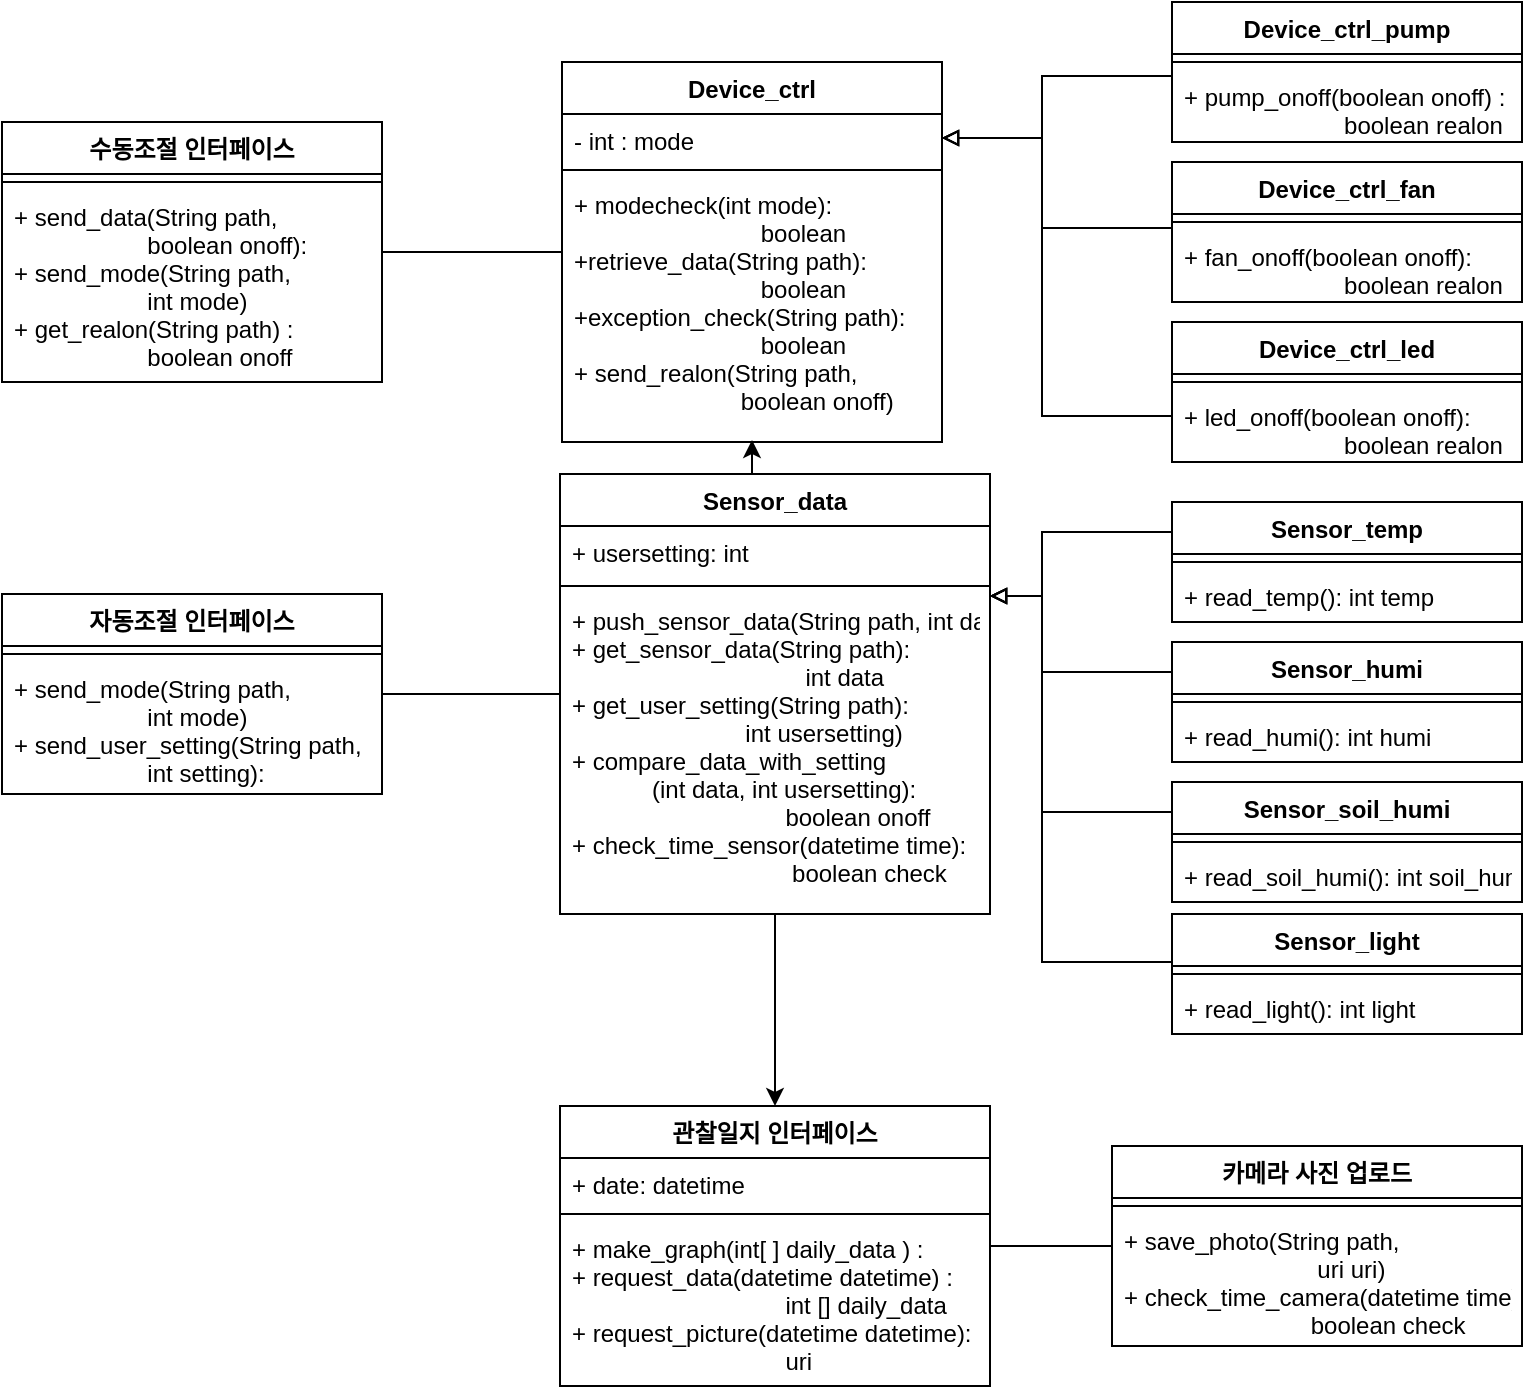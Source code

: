 <mxfile version="20.5.3" type="github">
  <diagram id="1XaObp9uDBfdOyjk7Z0H" name="페이지-1">
    <mxGraphModel dx="1950" dy="601" grid="1" gridSize="10" guides="1" tooltips="1" connect="1" arrows="1" fold="1" page="1" pageScale="1" pageWidth="827" pageHeight="1169" math="0" shadow="0">
      <root>
        <mxCell id="0" />
        <mxCell id="1" parent="0" />
        <mxCell id="I86NcKJimPg6Q7xcF8Yh-32" style="edgeStyle=orthogonalEdgeStyle;rounded=0;orthogonalLoop=1;jettySize=auto;html=1;exitX=0.5;exitY=0;exitDx=0;exitDy=0;entryX=0.5;entryY=1;entryDx=0;entryDy=0;endArrow=classic;endFill=1;" parent="1" edge="1">
          <mxGeometry relative="1" as="geometry">
            <mxPoint x="-425" y="313" as="sourcePoint" />
            <mxPoint x="-425" y="279" as="targetPoint" />
          </mxGeometry>
        </mxCell>
        <mxCell id="k-zhsy2dJpIwOM4Q3zPo-12" value="관찰일지 인터페이스" style="swimlane;fontStyle=1;align=center;verticalAlign=top;childLayout=stackLayout;horizontal=1;startSize=26;horizontalStack=0;resizeParent=1;resizeParentMax=0;resizeLast=0;collapsible=1;marginBottom=0;" parent="1" vertex="1">
          <mxGeometry x="-521" y="612" width="215" height="140" as="geometry" />
        </mxCell>
        <mxCell id="k-zhsy2dJpIwOM4Q3zPo-13" value="+ date: datetime&#xa;" style="text;strokeColor=none;fillColor=none;align=left;verticalAlign=top;spacingLeft=4;spacingRight=4;overflow=hidden;rotatable=0;points=[[0,0.5],[1,0.5]];portConstraint=eastwest;" parent="k-zhsy2dJpIwOM4Q3zPo-12" vertex="1">
          <mxGeometry y="26" width="215" height="24" as="geometry" />
        </mxCell>
        <mxCell id="k-zhsy2dJpIwOM4Q3zPo-14" value="" style="line;strokeWidth=1;fillColor=none;align=left;verticalAlign=middle;spacingTop=-1;spacingLeft=3;spacingRight=3;rotatable=0;labelPosition=right;points=[];portConstraint=eastwest;strokeColor=inherit;" parent="k-zhsy2dJpIwOM4Q3zPo-12" vertex="1">
          <mxGeometry y="50" width="215" height="8" as="geometry" />
        </mxCell>
        <mxCell id="k-zhsy2dJpIwOM4Q3zPo-15" value="+ make_graph(int[ ] daily_data ) :&#xa;+ request_data(datetime datetime) : &#xa;                                int [] daily_data&#xa;+ request_picture(datetime datetime):&#xa;                                uri" style="text;strokeColor=none;fillColor=none;align=left;verticalAlign=top;spacingLeft=4;spacingRight=4;overflow=hidden;rotatable=0;points=[[0,0.5],[1,0.5]];portConstraint=eastwest;" parent="k-zhsy2dJpIwOM4Q3zPo-12" vertex="1">
          <mxGeometry y="58" width="215" height="82" as="geometry" />
        </mxCell>
        <mxCell id="I86NcKJimPg6Q7xcF8Yh-4" value="Device_ctrl_pump" style="swimlane;fontStyle=1;align=center;verticalAlign=top;childLayout=stackLayout;horizontal=1;startSize=26;horizontalStack=0;resizeParent=1;resizeParentMax=0;resizeLast=0;collapsible=1;marginBottom=0;strokeColor=default;" parent="1" vertex="1">
          <mxGeometry x="-215" y="60" width="175" height="70" as="geometry" />
        </mxCell>
        <mxCell id="I86NcKJimPg6Q7xcF8Yh-6" value="" style="line;strokeWidth=1;fillColor=none;align=left;verticalAlign=middle;spacingTop=-1;spacingLeft=3;spacingRight=3;rotatable=0;labelPosition=right;points=[];portConstraint=eastwest;strokeColor=inherit;" parent="I86NcKJimPg6Q7xcF8Yh-4" vertex="1">
          <mxGeometry y="26" width="175" height="8" as="geometry" />
        </mxCell>
        <mxCell id="I86NcKJimPg6Q7xcF8Yh-7" value="+ pump_onoff(boolean onoff) :&#xa;                        boolean realon " style="text;strokeColor=none;fillColor=none;align=left;verticalAlign=top;spacingLeft=4;spacingRight=4;overflow=hidden;rotatable=0;points=[[0,0.5],[1,0.5]];portConstraint=eastwest;" parent="I86NcKJimPg6Q7xcF8Yh-4" vertex="1">
          <mxGeometry y="34" width="175" height="36" as="geometry" />
        </mxCell>
        <mxCell id="I86NcKJimPg6Q7xcF8Yh-29" style="edgeStyle=orthogonalEdgeStyle;rounded=0;orthogonalLoop=1;jettySize=auto;html=1;exitX=0;exitY=0.5;exitDx=0;exitDy=0;endArrow=block;endFill=0;entryX=1;entryY=0.5;entryDx=0;entryDy=0;" parent="1" source="I86NcKJimPg6Q7xcF8Yh-8" edge="1" target="COGvVzHrgGLiA8UMYfeR-14">
          <mxGeometry relative="1" as="geometry">
            <mxPoint x="-345" y="142" as="targetPoint" />
            <Array as="points">
              <mxPoint x="-215" y="173" />
              <mxPoint x="-280" y="173" />
              <mxPoint x="-280" y="128" />
            </Array>
          </mxGeometry>
        </mxCell>
        <mxCell id="I86NcKJimPg6Q7xcF8Yh-8" value="Device_ctrl_fan" style="swimlane;fontStyle=1;align=center;verticalAlign=top;childLayout=stackLayout;horizontal=1;startSize=26;horizontalStack=0;resizeParent=1;resizeParentMax=0;resizeLast=0;collapsible=1;marginBottom=0;strokeColor=default;" parent="1" vertex="1">
          <mxGeometry x="-215" y="140" width="175" height="70" as="geometry" />
        </mxCell>
        <mxCell id="I86NcKJimPg6Q7xcF8Yh-10" value="" style="line;strokeWidth=1;fillColor=none;align=left;verticalAlign=middle;spacingTop=-1;spacingLeft=3;spacingRight=3;rotatable=0;labelPosition=right;points=[];portConstraint=eastwest;strokeColor=inherit;" parent="I86NcKJimPg6Q7xcF8Yh-8" vertex="1">
          <mxGeometry y="26" width="175" height="8" as="geometry" />
        </mxCell>
        <mxCell id="I86NcKJimPg6Q7xcF8Yh-11" value="+ fan_onoff(boolean onoff):&#xa;                        boolean realon" style="text;strokeColor=none;fillColor=none;align=left;verticalAlign=top;spacingLeft=4;spacingRight=4;overflow=hidden;rotatable=0;points=[[0,0.5],[1,0.5]];portConstraint=eastwest;" parent="I86NcKJimPg6Q7xcF8Yh-8" vertex="1">
          <mxGeometry y="34" width="175" height="36" as="geometry" />
        </mxCell>
        <mxCell id="I86NcKJimPg6Q7xcF8Yh-12" value="Device_ctrl_led" style="swimlane;fontStyle=1;align=center;verticalAlign=top;childLayout=stackLayout;horizontal=1;startSize=26;horizontalStack=0;resizeParent=1;resizeParentMax=0;resizeLast=0;collapsible=1;marginBottom=0;strokeColor=default;" parent="1" vertex="1">
          <mxGeometry x="-215" y="220" width="175" height="70" as="geometry" />
        </mxCell>
        <mxCell id="I86NcKJimPg6Q7xcF8Yh-14" value="" style="line;strokeWidth=1;fillColor=none;align=left;verticalAlign=middle;spacingTop=-1;spacingLeft=3;spacingRight=3;rotatable=0;labelPosition=right;points=[];portConstraint=eastwest;strokeColor=inherit;" parent="I86NcKJimPg6Q7xcF8Yh-12" vertex="1">
          <mxGeometry y="26" width="175" height="8" as="geometry" />
        </mxCell>
        <mxCell id="I86NcKJimPg6Q7xcF8Yh-15" value="+ led_onoff(boolean onoff):&#xa;                        boolean realon" style="text;strokeColor=none;fillColor=none;align=left;verticalAlign=top;spacingLeft=4;spacingRight=4;overflow=hidden;rotatable=0;points=[[0,0.5],[1,0.5]];portConstraint=eastwest;" parent="I86NcKJimPg6Q7xcF8Yh-12" vertex="1">
          <mxGeometry y="34" width="175" height="36" as="geometry" />
        </mxCell>
        <mxCell id="I86NcKJimPg6Q7xcF8Yh-28" style="edgeStyle=orthogonalEdgeStyle;rounded=0;orthogonalLoop=1;jettySize=auto;html=1;exitX=0;exitY=0.5;exitDx=0;exitDy=0;endArrow=block;endFill=0;entryX=1;entryY=0.5;entryDx=0;entryDy=0;" parent="1" source="I86NcKJimPg6Q7xcF8Yh-15" edge="1" target="COGvVzHrgGLiA8UMYfeR-14">
          <mxGeometry relative="1" as="geometry">
            <mxPoint x="-310" y="120" as="targetPoint" />
            <Array as="points">
              <mxPoint x="-215" y="267" />
              <mxPoint x="-280" y="267" />
              <mxPoint x="-280" y="128" />
            </Array>
          </mxGeometry>
        </mxCell>
        <mxCell id="I86NcKJimPg6Q7xcF8Yh-30" style="edgeStyle=orthogonalEdgeStyle;rounded=0;orthogonalLoop=1;jettySize=auto;html=1;exitX=0;exitY=0.5;exitDx=0;exitDy=0;endArrow=block;endFill=0;entryX=1;entryY=0.5;entryDx=0;entryDy=0;" parent="1" source="I86NcKJimPg6Q7xcF8Yh-7" edge="1" target="COGvVzHrgGLiA8UMYfeR-14">
          <mxGeometry relative="1" as="geometry">
            <mxPoint x="-310" y="150" as="targetPoint" />
            <Array as="points">
              <mxPoint x="-215" y="97" />
              <mxPoint x="-280" y="97" />
              <mxPoint x="-280" y="128" />
            </Array>
          </mxGeometry>
        </mxCell>
        <mxCell id="4LXqGNSN8FMaUc9a0r_w-8" style="edgeStyle=orthogonalEdgeStyle;rounded=0;orthogonalLoop=1;jettySize=auto;html=1;exitX=0;exitY=0.25;exitDx=0;exitDy=0;endArrow=block;endFill=0;" parent="1" target="COGvVzHrgGLiA8UMYfeR-40" edge="1" source="COGvVzHrgGLiA8UMYfeR-31">
          <mxGeometry relative="1" as="geometry">
            <mxPoint x="-215" y="408.0" as="sourcePoint" />
            <mxPoint x="-345" y="423.0" as="targetPoint" />
            <Array as="points">
              <mxPoint x="-280" y="395" />
              <mxPoint x="-280" y="357" />
            </Array>
          </mxGeometry>
        </mxCell>
        <mxCell id="4LXqGNSN8FMaUc9a0r_w-11" style="edgeStyle=orthogonalEdgeStyle;rounded=0;orthogonalLoop=1;jettySize=auto;html=1;exitX=0;exitY=0.25;exitDx=0;exitDy=0;endArrow=block;endFill=0;" parent="1" target="COGvVzHrgGLiA8UMYfeR-40" edge="1" source="COGvVzHrgGLiA8UMYfeR-34">
          <mxGeometry relative="1" as="geometry">
            <mxPoint x="-215" y="488.0" as="sourcePoint" />
            <mxPoint x="-345" y="423.0" as="targetPoint" />
            <Array as="points">
              <mxPoint x="-280" y="465" />
              <mxPoint x="-280" y="357" />
            </Array>
          </mxGeometry>
        </mxCell>
        <mxCell id="COGvVzHrgGLiA8UMYfeR-3" value="수동조절 인터페이스" style="swimlane;fontStyle=1;align=center;verticalAlign=top;childLayout=stackLayout;horizontal=1;startSize=26;horizontalStack=0;resizeParent=1;resizeParentMax=0;resizeLast=0;collapsible=1;marginBottom=0;" parent="1" vertex="1">
          <mxGeometry x="-800" y="120" width="190" height="130" as="geometry" />
        </mxCell>
        <mxCell id="COGvVzHrgGLiA8UMYfeR-5" value="" style="line;strokeWidth=1;fillColor=none;align=left;verticalAlign=middle;spacingTop=-1;spacingLeft=3;spacingRight=3;rotatable=0;labelPosition=right;points=[];portConstraint=eastwest;strokeColor=inherit;" parent="COGvVzHrgGLiA8UMYfeR-3" vertex="1">
          <mxGeometry y="26" width="190" height="8" as="geometry" />
        </mxCell>
        <mxCell id="COGvVzHrgGLiA8UMYfeR-6" value="+ send_data(String path, &#xa;                    boolean onoff):&#xa;+ send_mode(String path,&#xa;                    int mode)&#xa;+ get_realon(String path) :&#xa;                    boolean onoff" style="text;strokeColor=none;fillColor=none;align=left;verticalAlign=top;spacingLeft=4;spacingRight=4;overflow=hidden;rotatable=0;points=[[0,0.5],[1,0.5]];portConstraint=eastwest;" parent="COGvVzHrgGLiA8UMYfeR-3" vertex="1">
          <mxGeometry y="34" width="190" height="96" as="geometry" />
        </mxCell>
        <mxCell id="-yyil3zAyo45Y43qSCRm-5" style="edgeStyle=orthogonalEdgeStyle;rounded=0;orthogonalLoop=1;jettySize=auto;html=1;fontFamily=Helvetica;fontSize=12;fontColor=default;endArrow=none;endFill=0;" edge="1" parent="1" source="COGvVzHrgGLiA8UMYfeR-13" target="COGvVzHrgGLiA8UMYfeR-3">
          <mxGeometry relative="1" as="geometry" />
        </mxCell>
        <mxCell id="COGvVzHrgGLiA8UMYfeR-13" value="Device_ctrl" style="swimlane;fontStyle=1;align=center;verticalAlign=top;childLayout=stackLayout;horizontal=1;startSize=26;horizontalStack=0;resizeParent=1;resizeParentMax=0;resizeLast=0;collapsible=1;marginBottom=0;" parent="1" vertex="1">
          <mxGeometry x="-520" y="90" width="190" height="190" as="geometry" />
        </mxCell>
        <mxCell id="COGvVzHrgGLiA8UMYfeR-14" value="- int : mode&#xa;" style="text;strokeColor=none;fillColor=none;align=left;verticalAlign=top;spacingLeft=4;spacingRight=4;overflow=hidden;rotatable=0;points=[[0,0.5],[1,0.5]];portConstraint=eastwest;" parent="COGvVzHrgGLiA8UMYfeR-13" vertex="1">
          <mxGeometry y="26" width="190" height="24" as="geometry" />
        </mxCell>
        <mxCell id="COGvVzHrgGLiA8UMYfeR-15" value="" style="line;strokeWidth=1;fillColor=none;align=left;verticalAlign=middle;spacingTop=-1;spacingLeft=3;spacingRight=3;rotatable=0;labelPosition=right;points=[];portConstraint=eastwest;strokeColor=inherit;" parent="COGvVzHrgGLiA8UMYfeR-13" vertex="1">
          <mxGeometry y="50" width="190" height="8" as="geometry" />
        </mxCell>
        <mxCell id="COGvVzHrgGLiA8UMYfeR-16" value="+ modecheck(int mode): &#xa;                            boolean&#xa;+retrieve_data(String path):&#xa;                            boolean&#xa;+exception_check(String path):&#xa;                            boolean&#xa;+ send_realon(String path,&#xa;                         boolean onoff)" style="text;strokeColor=none;fillColor=none;align=left;verticalAlign=top;spacingLeft=4;spacingRight=4;overflow=hidden;rotatable=0;points=[[0,0.5],[1,0.5]];portConstraint=eastwest;" parent="COGvVzHrgGLiA8UMYfeR-13" vertex="1">
          <mxGeometry y="58" width="190" height="132" as="geometry" />
        </mxCell>
        <mxCell id="COGvVzHrgGLiA8UMYfeR-18" value="자동조절 인터페이스" style="swimlane;fontStyle=1;align=center;verticalAlign=top;childLayout=stackLayout;horizontal=1;startSize=26;horizontalStack=0;resizeParent=1;resizeParentMax=0;resizeLast=0;collapsible=1;marginBottom=0;" parent="1" vertex="1">
          <mxGeometry x="-800" y="356" width="190" height="100" as="geometry" />
        </mxCell>
        <mxCell id="COGvVzHrgGLiA8UMYfeR-20" value="" style="line;strokeWidth=1;fillColor=none;align=left;verticalAlign=middle;spacingTop=-1;spacingLeft=3;spacingRight=3;rotatable=0;labelPosition=right;points=[];portConstraint=eastwest;strokeColor=inherit;" parent="COGvVzHrgGLiA8UMYfeR-18" vertex="1">
          <mxGeometry y="26" width="190" height="8" as="geometry" />
        </mxCell>
        <mxCell id="COGvVzHrgGLiA8UMYfeR-21" value="+ send_mode(String path,&#xa;                    int mode)&#xa;+ send_user_setting(String path,&#xa;                    int setting):" style="text;strokeColor=none;fillColor=none;align=left;verticalAlign=top;spacingLeft=4;spacingRight=4;overflow=hidden;rotatable=0;points=[[0,0.5],[1,0.5]];portConstraint=eastwest;" parent="COGvVzHrgGLiA8UMYfeR-18" vertex="1">
          <mxGeometry y="34" width="190" height="66" as="geometry" />
        </mxCell>
        <mxCell id="COGvVzHrgGLiA8UMYfeR-26" style="edgeStyle=orthogonalEdgeStyle;rounded=0;orthogonalLoop=1;jettySize=auto;html=1;endArrow=block;endFill=0;exitX=0;exitY=0.25;exitDx=0;exitDy=0;" parent="1" target="COGvVzHrgGLiA8UMYfeR-40" edge="1" source="COGvVzHrgGLiA8UMYfeR-37">
          <mxGeometry relative="1" as="geometry">
            <mxPoint x="-215" y="556" as="sourcePoint" />
            <mxPoint x="-345" y="423.0" as="targetPoint" />
            <Array as="points">
              <mxPoint x="-280" y="540" />
              <mxPoint x="-280" y="357" />
            </Array>
          </mxGeometry>
        </mxCell>
        <mxCell id="COGvVzHrgGLiA8UMYfeR-27" value="Sensor_temp" style="swimlane;fontStyle=1;align=center;verticalAlign=top;childLayout=stackLayout;horizontal=1;startSize=26;horizontalStack=0;resizeParent=1;resizeParentMax=0;resizeLast=0;collapsible=1;marginBottom=0;" parent="1" vertex="1">
          <mxGeometry x="-215" y="310" width="175" height="60" as="geometry" />
        </mxCell>
        <mxCell id="COGvVzHrgGLiA8UMYfeR-29" value="" style="line;strokeWidth=1;fillColor=none;align=left;verticalAlign=middle;spacingTop=-1;spacingLeft=3;spacingRight=3;rotatable=0;labelPosition=right;points=[];portConstraint=eastwest;strokeColor=inherit;" parent="COGvVzHrgGLiA8UMYfeR-27" vertex="1">
          <mxGeometry y="26" width="175" height="8" as="geometry" />
        </mxCell>
        <mxCell id="COGvVzHrgGLiA8UMYfeR-30" value="+ read_temp(): int temp" style="text;strokeColor=none;fillColor=none;align=left;verticalAlign=top;spacingLeft=4;spacingRight=4;overflow=hidden;rotatable=0;points=[[0,0.5],[1,0.5]];portConstraint=eastwest;" parent="COGvVzHrgGLiA8UMYfeR-27" vertex="1">
          <mxGeometry y="34" width="175" height="26" as="geometry" />
        </mxCell>
        <mxCell id="COGvVzHrgGLiA8UMYfeR-31" value="Sensor_humi" style="swimlane;fontStyle=1;align=center;verticalAlign=top;childLayout=stackLayout;horizontal=1;startSize=26;horizontalStack=0;resizeParent=1;resizeParentMax=0;resizeLast=0;collapsible=1;marginBottom=0;" parent="1" vertex="1">
          <mxGeometry x="-215" y="380" width="175" height="60" as="geometry" />
        </mxCell>
        <mxCell id="COGvVzHrgGLiA8UMYfeR-32" value="" style="line;strokeWidth=1;fillColor=none;align=left;verticalAlign=middle;spacingTop=-1;spacingLeft=3;spacingRight=3;rotatable=0;labelPosition=right;points=[];portConstraint=eastwest;strokeColor=inherit;" parent="COGvVzHrgGLiA8UMYfeR-31" vertex="1">
          <mxGeometry y="26" width="175" height="8" as="geometry" />
        </mxCell>
        <mxCell id="COGvVzHrgGLiA8UMYfeR-33" value="+ read_humi(): int humi" style="text;strokeColor=none;fillColor=none;align=left;verticalAlign=top;spacingLeft=4;spacingRight=4;overflow=hidden;rotatable=0;points=[[0,0.5],[1,0.5]];portConstraint=eastwest;" parent="COGvVzHrgGLiA8UMYfeR-31" vertex="1">
          <mxGeometry y="34" width="175" height="26" as="geometry" />
        </mxCell>
        <mxCell id="COGvVzHrgGLiA8UMYfeR-34" value="Sensor_soil_humi" style="swimlane;fontStyle=1;align=center;verticalAlign=top;childLayout=stackLayout;horizontal=1;startSize=26;horizontalStack=0;resizeParent=1;resizeParentMax=0;resizeLast=0;collapsible=1;marginBottom=0;" parent="1" vertex="1">
          <mxGeometry x="-215" y="450" width="175" height="60" as="geometry" />
        </mxCell>
        <mxCell id="COGvVzHrgGLiA8UMYfeR-35" value="" style="line;strokeWidth=1;fillColor=none;align=left;verticalAlign=middle;spacingTop=-1;spacingLeft=3;spacingRight=3;rotatable=0;labelPosition=right;points=[];portConstraint=eastwest;strokeColor=inherit;" parent="COGvVzHrgGLiA8UMYfeR-34" vertex="1">
          <mxGeometry y="26" width="175" height="8" as="geometry" />
        </mxCell>
        <mxCell id="COGvVzHrgGLiA8UMYfeR-36" value="+ read_soil_humi(): int soil_humi" style="text;strokeColor=none;fillColor=none;align=left;verticalAlign=top;spacingLeft=4;spacingRight=4;overflow=hidden;rotatable=0;points=[[0,0.5],[1,0.5]];portConstraint=eastwest;" parent="COGvVzHrgGLiA8UMYfeR-34" vertex="1">
          <mxGeometry y="34" width="175" height="26" as="geometry" />
        </mxCell>
        <mxCell id="COGvVzHrgGLiA8UMYfeR-37" value="Sensor_light" style="swimlane;fontStyle=1;align=center;verticalAlign=top;childLayout=stackLayout;horizontal=1;startSize=26;horizontalStack=0;resizeParent=1;resizeParentMax=0;resizeLast=0;collapsible=1;marginBottom=0;" parent="1" vertex="1">
          <mxGeometry x="-215" y="516" width="175" height="60" as="geometry" />
        </mxCell>
        <mxCell id="COGvVzHrgGLiA8UMYfeR-38" value="" style="line;strokeWidth=1;fillColor=none;align=left;verticalAlign=middle;spacingTop=-1;spacingLeft=3;spacingRight=3;rotatable=0;labelPosition=right;points=[];portConstraint=eastwest;strokeColor=inherit;" parent="COGvVzHrgGLiA8UMYfeR-37" vertex="1">
          <mxGeometry y="26" width="175" height="8" as="geometry" />
        </mxCell>
        <mxCell id="COGvVzHrgGLiA8UMYfeR-39" value="+ read_light(): int light" style="text;strokeColor=none;fillColor=none;align=left;verticalAlign=top;spacingLeft=4;spacingRight=4;overflow=hidden;rotatable=0;points=[[0,0.5],[1,0.5]];portConstraint=eastwest;" parent="COGvVzHrgGLiA8UMYfeR-37" vertex="1">
          <mxGeometry y="34" width="175" height="26" as="geometry" />
        </mxCell>
        <mxCell id="-yyil3zAyo45Y43qSCRm-4" style="edgeStyle=orthogonalEdgeStyle;rounded=0;orthogonalLoop=1;jettySize=auto;html=1;entryX=0.5;entryY=0;entryDx=0;entryDy=0;fontFamily=Helvetica;fontSize=12;fontColor=default;" edge="1" parent="1" source="COGvVzHrgGLiA8UMYfeR-40" target="k-zhsy2dJpIwOM4Q3zPo-12">
          <mxGeometry relative="1" as="geometry" />
        </mxCell>
        <mxCell id="COGvVzHrgGLiA8UMYfeR-40" value="Sensor_data" style="swimlane;fontStyle=1;align=center;verticalAlign=top;childLayout=stackLayout;horizontal=1;startSize=26;horizontalStack=0;resizeParent=1;resizeParentMax=0;resizeLast=0;collapsible=1;marginBottom=0;" parent="1" vertex="1">
          <mxGeometry x="-521" y="296" width="215" height="220" as="geometry" />
        </mxCell>
        <mxCell id="COGvVzHrgGLiA8UMYfeR-41" value="+ usersetting: int" style="text;strokeColor=none;fillColor=none;align=left;verticalAlign=top;spacingLeft=4;spacingRight=4;overflow=hidden;rotatable=0;points=[[0,0.5],[1,0.5]];portConstraint=eastwest;" parent="COGvVzHrgGLiA8UMYfeR-40" vertex="1">
          <mxGeometry y="26" width="215" height="26" as="geometry" />
        </mxCell>
        <mxCell id="COGvVzHrgGLiA8UMYfeR-42" value="" style="line;strokeWidth=1;fillColor=none;align=left;verticalAlign=middle;spacingTop=-1;spacingLeft=3;spacingRight=3;rotatable=0;labelPosition=right;points=[];portConstraint=eastwest;strokeColor=inherit;" parent="COGvVzHrgGLiA8UMYfeR-40" vertex="1">
          <mxGeometry y="52" width="215" height="8" as="geometry" />
        </mxCell>
        <mxCell id="COGvVzHrgGLiA8UMYfeR-43" value="+ push_sensor_data(String path, int data):&#xa;+ get_sensor_data(String path):&#xa;                                   int data&#xa;+ get_user_setting(String path):&#xa;                          int usersetting)&#xa;+ compare_data_with_setting&#xa;            (int data, int usersetting):&#xa;                                boolean onoff&#xa;+ check_time_sensor(datetime time):&#xa;                                 boolean check" style="text;strokeColor=none;fillColor=none;align=left;verticalAlign=top;spacingLeft=4;spacingRight=4;overflow=hidden;rotatable=0;points=[[0,0.5],[1,0.5]];portConstraint=eastwest;" parent="COGvVzHrgGLiA8UMYfeR-40" vertex="1">
          <mxGeometry y="60" width="215" height="160" as="geometry" />
        </mxCell>
        <mxCell id="4LXqGNSN8FMaUc9a0r_w-10" style="edgeStyle=orthogonalEdgeStyle;rounded=0;orthogonalLoop=1;jettySize=auto;html=1;endArrow=block;endFill=0;exitX=0;exitY=0.25;exitDx=0;exitDy=0;" parent="1" source="COGvVzHrgGLiA8UMYfeR-27" target="COGvVzHrgGLiA8UMYfeR-40" edge="1">
          <mxGeometry relative="1" as="geometry">
            <mxPoint x="-220" y="325" as="sourcePoint" />
            <mxPoint x="-345" y="374.0" as="targetPoint" />
            <Array as="points">
              <mxPoint x="-280" y="325" />
              <mxPoint x="-280" y="357" />
            </Array>
          </mxGeometry>
        </mxCell>
        <mxCell id="COGvVzHrgGLiA8UMYfeR-48" style="edgeStyle=orthogonalEdgeStyle;rounded=0;orthogonalLoop=1;jettySize=auto;html=1;endArrow=none;endFill=0;" parent="1" source="COGvVzHrgGLiA8UMYfeR-44" target="k-zhsy2dJpIwOM4Q3zPo-12" edge="1">
          <mxGeometry relative="1" as="geometry" />
        </mxCell>
        <mxCell id="COGvVzHrgGLiA8UMYfeR-44" value="카메라 사진 업로드" style="swimlane;fontStyle=1;align=center;verticalAlign=top;childLayout=stackLayout;horizontal=1;startSize=26;horizontalStack=0;resizeParent=1;resizeParentMax=0;resizeLast=0;collapsible=1;marginBottom=0;" parent="1" vertex="1">
          <mxGeometry x="-245" y="632" width="205" height="100" as="geometry" />
        </mxCell>
        <mxCell id="COGvVzHrgGLiA8UMYfeR-46" value="" style="line;strokeWidth=1;fillColor=none;align=left;verticalAlign=middle;spacingTop=-1;spacingLeft=3;spacingRight=3;rotatable=0;labelPosition=right;points=[];portConstraint=eastwest;strokeColor=inherit;" parent="COGvVzHrgGLiA8UMYfeR-44" vertex="1">
          <mxGeometry y="26" width="205" height="8" as="geometry" />
        </mxCell>
        <mxCell id="COGvVzHrgGLiA8UMYfeR-47" value="+ save_photo(String path,&#xa;                             uri uri)&#xa;+ check_time_camera(datetime time):&#xa;                            boolean check&#xa;" style="text;strokeColor=none;fillColor=none;align=left;verticalAlign=top;spacingLeft=4;spacingRight=4;overflow=hidden;rotatable=0;points=[[0,0.5],[1,0.5]];portConstraint=eastwest;" parent="COGvVzHrgGLiA8UMYfeR-44" vertex="1">
          <mxGeometry y="34" width="205" height="66" as="geometry" />
        </mxCell>
        <mxCell id="COGvVzHrgGLiA8UMYfeR-49" style="edgeStyle=orthogonalEdgeStyle;rounded=0;orthogonalLoop=1;jettySize=auto;html=1;endArrow=none;endFill=0;" parent="1" source="COGvVzHrgGLiA8UMYfeR-40" target="COGvVzHrgGLiA8UMYfeR-18" edge="1">
          <mxGeometry relative="1" as="geometry" />
        </mxCell>
      </root>
    </mxGraphModel>
  </diagram>
</mxfile>

